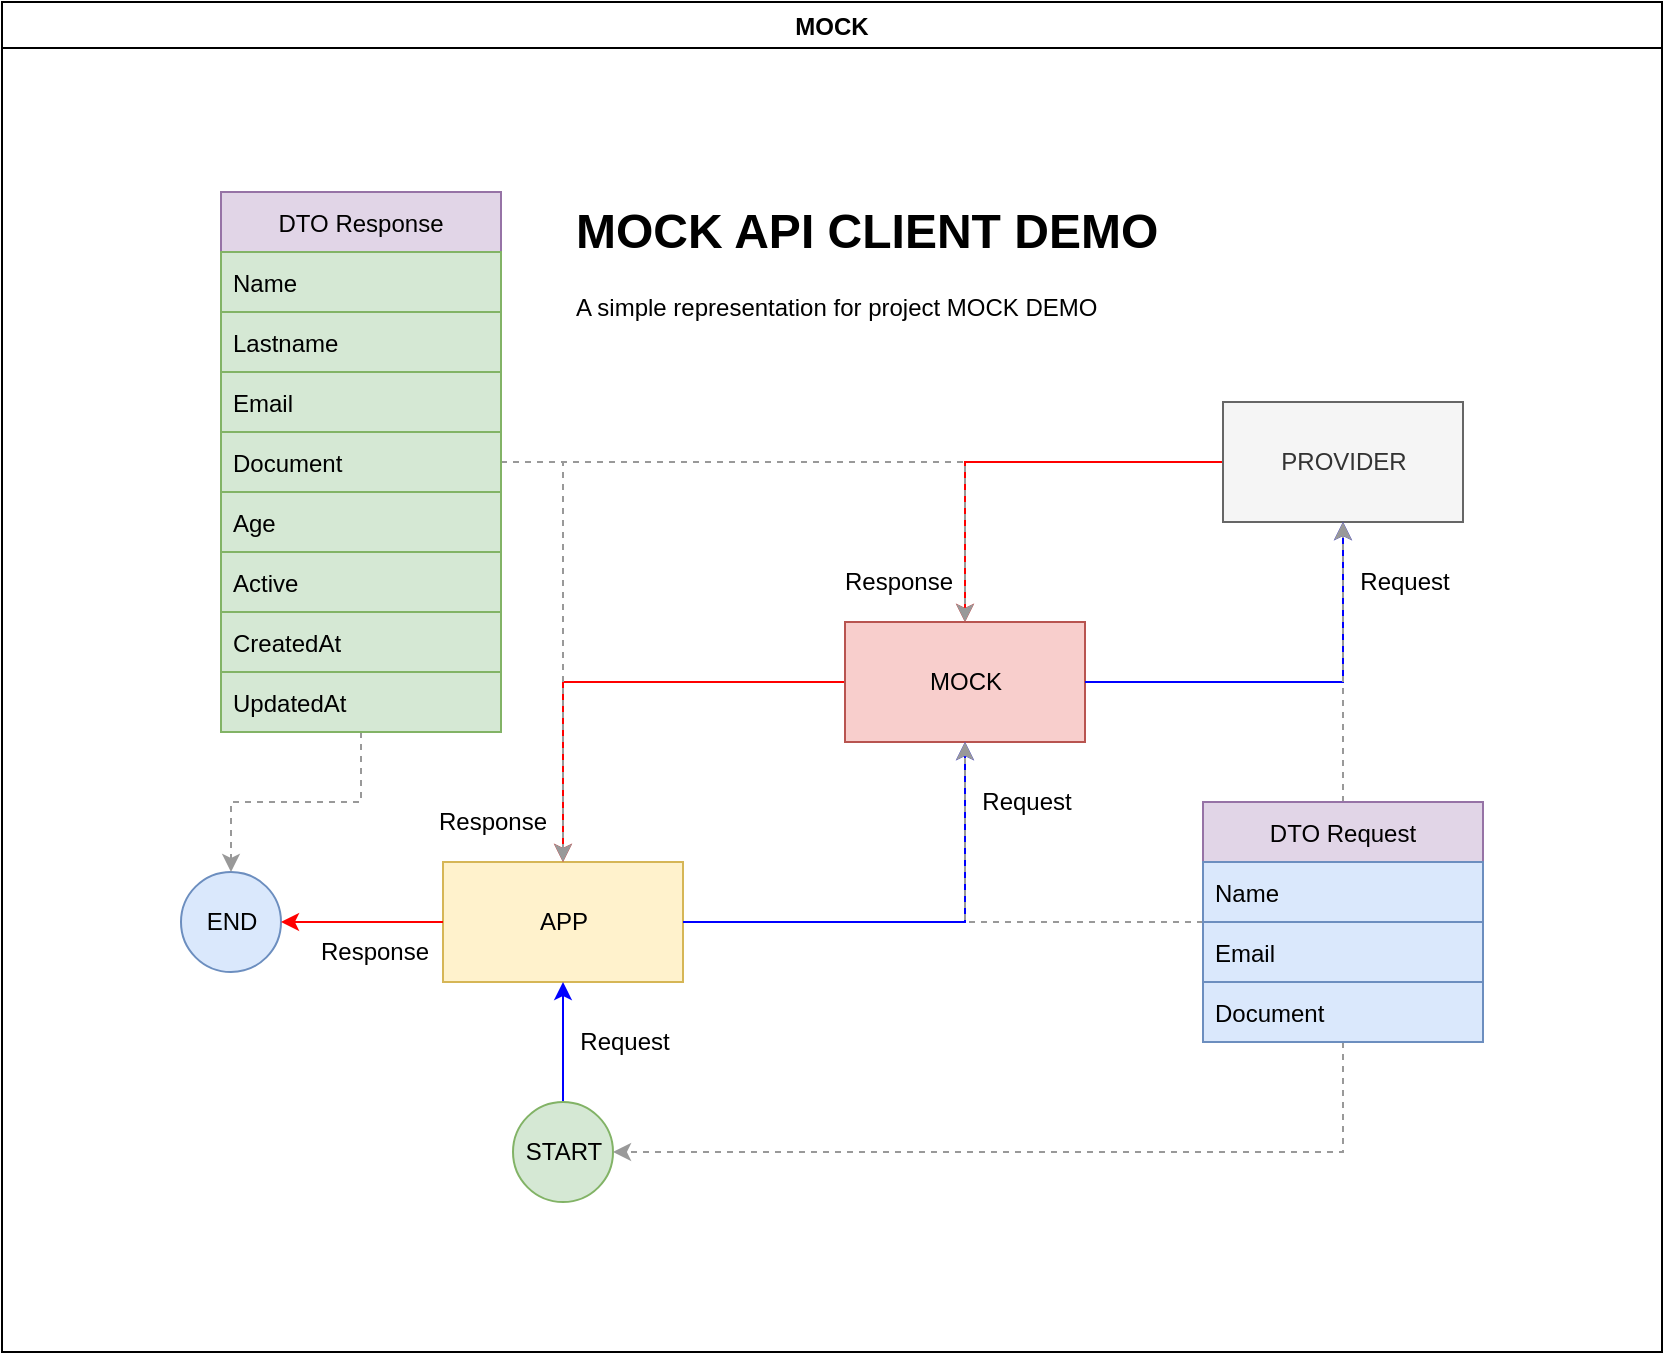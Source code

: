 <mxfile version="20.0.1" type="device"><diagram id="5mHkOINil10BoqurywKK" name="Page-1"><mxGraphModel dx="2429" dy="899" grid="1" gridSize="10" guides="1" tooltips="1" connect="1" arrows="1" fold="1" page="1" pageScale="1" pageWidth="827" pageHeight="1169" math="0" shadow="0"><root><mxCell id="0"/><mxCell id="1" parent="0"/><mxCell id="GiGOuoFvlB6u44-YPbgu-46" value="MOCK" style="swimlane;" vertex="1" parent="1"><mxGeometry x="-410" y="200" width="830" height="675" as="geometry"/></mxCell><mxCell id="GiGOuoFvlB6u44-YPbgu-1" value="APP" style="rounded=0;whiteSpace=wrap;html=1;fillColor=#fff2cc;strokeColor=#d6b656;" vertex="1" parent="GiGOuoFvlB6u44-YPbgu-46"><mxGeometry x="220.5" y="430" width="120" height="60" as="geometry"/></mxCell><mxCell id="GiGOuoFvlB6u44-YPbgu-7" style="edgeStyle=orthogonalEdgeStyle;rounded=0;orthogonalLoop=1;jettySize=auto;html=1;strokeColor=#FF0000;" edge="1" parent="GiGOuoFvlB6u44-YPbgu-46" source="GiGOuoFvlB6u44-YPbgu-2" target="GiGOuoFvlB6u44-YPbgu-1"><mxGeometry relative="1" as="geometry"/></mxCell><mxCell id="GiGOuoFvlB6u44-YPbgu-2" value="MOCK" style="rounded=0;whiteSpace=wrap;html=1;fillColor=#f8cecc;strokeColor=#b85450;" vertex="1" parent="GiGOuoFvlB6u44-YPbgu-46"><mxGeometry x="421.5" y="310" width="120" height="60" as="geometry"/></mxCell><mxCell id="GiGOuoFvlB6u44-YPbgu-3" value="" style="edgeStyle=orthogonalEdgeStyle;rounded=0;orthogonalLoop=1;jettySize=auto;html=1;strokeColor=#0000FF;" edge="1" parent="GiGOuoFvlB6u44-YPbgu-46" source="GiGOuoFvlB6u44-YPbgu-1" target="GiGOuoFvlB6u44-YPbgu-2"><mxGeometry relative="1" as="geometry"/></mxCell><mxCell id="GiGOuoFvlB6u44-YPbgu-6" style="edgeStyle=orthogonalEdgeStyle;rounded=0;orthogonalLoop=1;jettySize=auto;html=1;strokeColor=#FF0000;" edge="1" parent="GiGOuoFvlB6u44-YPbgu-46" source="GiGOuoFvlB6u44-YPbgu-4" target="GiGOuoFvlB6u44-YPbgu-2"><mxGeometry relative="1" as="geometry"><mxPoint x="550.5" y="240" as="targetPoint"/></mxGeometry></mxCell><mxCell id="GiGOuoFvlB6u44-YPbgu-4" value="PROVIDER" style="rounded=0;whiteSpace=wrap;html=1;fillColor=#f5f5f5;fontColor=#333333;strokeColor=#666666;" vertex="1" parent="GiGOuoFvlB6u44-YPbgu-46"><mxGeometry x="610.5" y="200" width="120" height="60" as="geometry"/></mxCell><mxCell id="GiGOuoFvlB6u44-YPbgu-5" value="" style="edgeStyle=orthogonalEdgeStyle;rounded=0;orthogonalLoop=1;jettySize=auto;html=1;strokeColor=#0000FF;" edge="1" parent="GiGOuoFvlB6u44-YPbgu-46" source="GiGOuoFvlB6u44-YPbgu-2" target="GiGOuoFvlB6u44-YPbgu-4"><mxGeometry relative="1" as="geometry"/></mxCell><mxCell id="GiGOuoFvlB6u44-YPbgu-12" style="edgeStyle=orthogonalEdgeStyle;rounded=0;orthogonalLoop=1;jettySize=auto;html=1;strokeColor=#0000FF;" edge="1" parent="GiGOuoFvlB6u44-YPbgu-46" source="GiGOuoFvlB6u44-YPbgu-10" target="GiGOuoFvlB6u44-YPbgu-1"><mxGeometry relative="1" as="geometry"/></mxCell><mxCell id="GiGOuoFvlB6u44-YPbgu-10" value="START" style="ellipse;whiteSpace=wrap;html=1;aspect=fixed;fillColor=#d5e8d4;strokeColor=#82b366;" vertex="1" parent="GiGOuoFvlB6u44-YPbgu-46"><mxGeometry x="255.5" y="550" width="50" height="50" as="geometry"/></mxCell><mxCell id="GiGOuoFvlB6u44-YPbgu-13" value="END" style="ellipse;whiteSpace=wrap;html=1;aspect=fixed;fillColor=#dae8fc;strokeColor=#6c8ebf;" vertex="1" parent="GiGOuoFvlB6u44-YPbgu-46"><mxGeometry x="89.5" y="435" width="50" height="50" as="geometry"/></mxCell><mxCell id="GiGOuoFvlB6u44-YPbgu-15" style="edgeStyle=orthogonalEdgeStyle;rounded=0;orthogonalLoop=1;jettySize=auto;html=1;strokeColor=#FF0000;" edge="1" parent="GiGOuoFvlB6u44-YPbgu-46" source="GiGOuoFvlB6u44-YPbgu-1" target="GiGOuoFvlB6u44-YPbgu-13"><mxGeometry relative="1" as="geometry"/></mxCell><mxCell id="GiGOuoFvlB6u44-YPbgu-16" value="Request" style="text;html=1;align=center;verticalAlign=middle;resizable=0;points=[];autosize=1;strokeColor=none;fillColor=none;" vertex="1" parent="GiGOuoFvlB6u44-YPbgu-46"><mxGeometry x="280.5" y="510" width="60" height="20" as="geometry"/></mxCell><mxCell id="GiGOuoFvlB6u44-YPbgu-17" value="Request" style="text;html=1;align=center;verticalAlign=middle;resizable=0;points=[];autosize=1;strokeColor=none;fillColor=none;" vertex="1" parent="GiGOuoFvlB6u44-YPbgu-46"><mxGeometry x="481.5" y="390" width="60" height="20" as="geometry"/></mxCell><mxCell id="GiGOuoFvlB6u44-YPbgu-18" value="Request" style="text;html=1;align=center;verticalAlign=middle;resizable=0;points=[];autosize=1;strokeColor=none;fillColor=none;" vertex="1" parent="GiGOuoFvlB6u44-YPbgu-46"><mxGeometry x="670.5" y="280" width="60" height="20" as="geometry"/></mxCell><mxCell id="GiGOuoFvlB6u44-YPbgu-19" value="Response" style="text;html=1;align=center;verticalAlign=middle;resizable=0;points=[];autosize=1;strokeColor=none;fillColor=none;" vertex="1" parent="GiGOuoFvlB6u44-YPbgu-46"><mxGeometry x="412.5" y="280" width="70" height="20" as="geometry"/></mxCell><mxCell id="GiGOuoFvlB6u44-YPbgu-20" value="Response" style="text;html=1;align=center;verticalAlign=middle;resizable=0;points=[];autosize=1;strokeColor=none;fillColor=none;" vertex="1" parent="GiGOuoFvlB6u44-YPbgu-46"><mxGeometry x="209.5" y="400" width="70" height="20" as="geometry"/></mxCell><mxCell id="GiGOuoFvlB6u44-YPbgu-21" value="Response" style="text;html=1;align=center;verticalAlign=middle;resizable=0;points=[];autosize=1;strokeColor=none;fillColor=none;" vertex="1" parent="GiGOuoFvlB6u44-YPbgu-46"><mxGeometry x="150.5" y="465" width="70" height="20" as="geometry"/></mxCell><mxCell id="GiGOuoFvlB6u44-YPbgu-30" style="edgeStyle=orthogonalEdgeStyle;rounded=0;orthogonalLoop=1;jettySize=auto;html=1;entryX=0.5;entryY=0;entryDx=0;entryDy=0;dashed=1;strokeColor=#999999;" edge="1" parent="GiGOuoFvlB6u44-YPbgu-46" source="GiGOuoFvlB6u44-YPbgu-22" target="GiGOuoFvlB6u44-YPbgu-2"><mxGeometry relative="1" as="geometry"/></mxCell><mxCell id="GiGOuoFvlB6u44-YPbgu-33" style="edgeStyle=orthogonalEdgeStyle;rounded=0;orthogonalLoop=1;jettySize=auto;html=1;entryX=0.5;entryY=0;entryDx=0;entryDy=0;exitX=1;exitY=0.5;exitDx=0;exitDy=0;dashed=1;strokeColor=#999999;" edge="1" parent="GiGOuoFvlB6u44-YPbgu-46" source="GiGOuoFvlB6u44-YPbgu-22" target="GiGOuoFvlB6u44-YPbgu-1"><mxGeometry relative="1" as="geometry"/></mxCell><mxCell id="GiGOuoFvlB6u44-YPbgu-43" style="edgeStyle=orthogonalEdgeStyle;rounded=0;orthogonalLoop=1;jettySize=auto;html=1;entryX=0.5;entryY=0;entryDx=0;entryDy=0;dashed=1;strokeColor=#999999;" edge="1" parent="GiGOuoFvlB6u44-YPbgu-46" source="GiGOuoFvlB6u44-YPbgu-22" target="GiGOuoFvlB6u44-YPbgu-13"><mxGeometry relative="1" as="geometry"/></mxCell><mxCell id="GiGOuoFvlB6u44-YPbgu-22" value="DTO Response" style="swimlane;fontStyle=0;childLayout=stackLayout;horizontal=1;startSize=30;horizontalStack=0;resizeParent=1;resizeParentMax=0;resizeLast=0;collapsible=1;marginBottom=0;fillColor=#e1d5e7;strokeColor=#9673a6;" vertex="1" parent="GiGOuoFvlB6u44-YPbgu-46"><mxGeometry x="109.5" y="95" width="140" height="270" as="geometry"/></mxCell><mxCell id="GiGOuoFvlB6u44-YPbgu-23" value="Name" style="text;strokeColor=#82b366;fillColor=#d5e8d4;align=left;verticalAlign=middle;spacingLeft=4;spacingRight=4;overflow=hidden;points=[[0,0.5],[1,0.5]];portConstraint=eastwest;rotatable=0;" vertex="1" parent="GiGOuoFvlB6u44-YPbgu-22"><mxGeometry y="30" width="140" height="30" as="geometry"/></mxCell><mxCell id="GiGOuoFvlB6u44-YPbgu-24" value="Lastname" style="text;strokeColor=#82b366;fillColor=#d5e8d4;align=left;verticalAlign=middle;spacingLeft=4;spacingRight=4;overflow=hidden;points=[[0,0.5],[1,0.5]];portConstraint=eastwest;rotatable=0;" vertex="1" parent="GiGOuoFvlB6u44-YPbgu-22"><mxGeometry y="60" width="140" height="30" as="geometry"/></mxCell><mxCell id="GiGOuoFvlB6u44-YPbgu-25" value="Email" style="text;strokeColor=#82b366;fillColor=#d5e8d4;align=left;verticalAlign=middle;spacingLeft=4;spacingRight=4;overflow=hidden;points=[[0,0.5],[1,0.5]];portConstraint=eastwest;rotatable=0;" vertex="1" parent="GiGOuoFvlB6u44-YPbgu-22"><mxGeometry y="90" width="140" height="30" as="geometry"/></mxCell><mxCell id="GiGOuoFvlB6u44-YPbgu-38" value="Document" style="text;strokeColor=#82b366;fillColor=#d5e8d4;align=left;verticalAlign=middle;spacingLeft=4;spacingRight=4;overflow=hidden;points=[[0,0.5],[1,0.5]];portConstraint=eastwest;rotatable=0;" vertex="1" parent="GiGOuoFvlB6u44-YPbgu-22"><mxGeometry y="120" width="140" height="30" as="geometry"/></mxCell><mxCell id="GiGOuoFvlB6u44-YPbgu-39" value="Age" style="text;strokeColor=#82b366;fillColor=#d5e8d4;align=left;verticalAlign=middle;spacingLeft=4;spacingRight=4;overflow=hidden;points=[[0,0.5],[1,0.5]];portConstraint=eastwest;rotatable=0;" vertex="1" parent="GiGOuoFvlB6u44-YPbgu-22"><mxGeometry y="150" width="140" height="30" as="geometry"/></mxCell><mxCell id="GiGOuoFvlB6u44-YPbgu-40" value="Active" style="text;strokeColor=#82b366;fillColor=#d5e8d4;align=left;verticalAlign=middle;spacingLeft=4;spacingRight=4;overflow=hidden;points=[[0,0.5],[1,0.5]];portConstraint=eastwest;rotatable=0;" vertex="1" parent="GiGOuoFvlB6u44-YPbgu-22"><mxGeometry y="180" width="140" height="30" as="geometry"/></mxCell><mxCell id="GiGOuoFvlB6u44-YPbgu-41" value="CreatedAt" style="text;strokeColor=#82b366;fillColor=#d5e8d4;align=left;verticalAlign=middle;spacingLeft=4;spacingRight=4;overflow=hidden;points=[[0,0.5],[1,0.5]];portConstraint=eastwest;rotatable=0;" vertex="1" parent="GiGOuoFvlB6u44-YPbgu-22"><mxGeometry y="210" width="140" height="30" as="geometry"/></mxCell><mxCell id="GiGOuoFvlB6u44-YPbgu-42" value="UpdatedAt" style="text;strokeColor=#82b366;fillColor=#d5e8d4;align=left;verticalAlign=middle;spacingLeft=4;spacingRight=4;overflow=hidden;points=[[0,0.5],[1,0.5]];portConstraint=eastwest;rotatable=0;" vertex="1" parent="GiGOuoFvlB6u44-YPbgu-22"><mxGeometry y="240" width="140" height="30" as="geometry"/></mxCell><mxCell id="GiGOuoFvlB6u44-YPbgu-31" style="edgeStyle=orthogonalEdgeStyle;rounded=0;orthogonalLoop=1;jettySize=auto;html=1;dashed=1;strokeColor=#999999;" edge="1" parent="GiGOuoFvlB6u44-YPbgu-46" source="GiGOuoFvlB6u44-YPbgu-26" target="GiGOuoFvlB6u44-YPbgu-2"><mxGeometry relative="1" as="geometry"/></mxCell><mxCell id="GiGOuoFvlB6u44-YPbgu-32" style="edgeStyle=orthogonalEdgeStyle;rounded=0;orthogonalLoop=1;jettySize=auto;html=1;entryX=0.5;entryY=1;entryDx=0;entryDy=0;dashed=1;strokeColor=#999999;" edge="1" parent="GiGOuoFvlB6u44-YPbgu-46" source="GiGOuoFvlB6u44-YPbgu-26" target="GiGOuoFvlB6u44-YPbgu-4"><mxGeometry relative="1" as="geometry"/></mxCell><mxCell id="GiGOuoFvlB6u44-YPbgu-44" style="edgeStyle=orthogonalEdgeStyle;rounded=0;orthogonalLoop=1;jettySize=auto;html=1;entryX=1;entryY=0.5;entryDx=0;entryDy=0;exitX=0.5;exitY=1;exitDx=0;exitDy=0;dashed=1;strokeColor=#999999;" edge="1" parent="GiGOuoFvlB6u44-YPbgu-46" source="GiGOuoFvlB6u44-YPbgu-26" target="GiGOuoFvlB6u44-YPbgu-10"><mxGeometry relative="1" as="geometry"/></mxCell><mxCell id="GiGOuoFvlB6u44-YPbgu-26" value="DTO Request" style="swimlane;fontStyle=0;childLayout=stackLayout;horizontal=1;startSize=30;horizontalStack=0;resizeParent=1;resizeParentMax=0;resizeLast=0;collapsible=1;marginBottom=0;fillColor=#e1d5e7;strokeColor=#9673a6;" vertex="1" parent="GiGOuoFvlB6u44-YPbgu-46"><mxGeometry x="600.5" y="400" width="140" height="120" as="geometry"/></mxCell><mxCell id="GiGOuoFvlB6u44-YPbgu-27" value="Name" style="text;strokeColor=#6c8ebf;fillColor=#dae8fc;align=left;verticalAlign=middle;spacingLeft=4;spacingRight=4;overflow=hidden;points=[[0,0.5],[1,0.5]];portConstraint=eastwest;rotatable=0;" vertex="1" parent="GiGOuoFvlB6u44-YPbgu-26"><mxGeometry y="30" width="140" height="30" as="geometry"/></mxCell><mxCell id="GiGOuoFvlB6u44-YPbgu-28" value="Email" style="text;strokeColor=#6c8ebf;fillColor=#dae8fc;align=left;verticalAlign=middle;spacingLeft=4;spacingRight=4;overflow=hidden;points=[[0,0.5],[1,0.5]];portConstraint=eastwest;rotatable=0;" vertex="1" parent="GiGOuoFvlB6u44-YPbgu-26"><mxGeometry y="60" width="140" height="30" as="geometry"/></mxCell><mxCell id="GiGOuoFvlB6u44-YPbgu-35" value="Document" style="text;strokeColor=#6c8ebf;fillColor=#dae8fc;align=left;verticalAlign=middle;spacingLeft=4;spacingRight=4;overflow=hidden;points=[[0,0.5],[1,0.5]];portConstraint=eastwest;rotatable=0;" vertex="1" parent="GiGOuoFvlB6u44-YPbgu-26"><mxGeometry y="90" width="140" height="30" as="geometry"/></mxCell><mxCell id="GiGOuoFvlB6u44-YPbgu-34" value="&lt;h1&gt;MOCK API CLIENT DEMO&lt;br&gt;&lt;/h1&gt;&lt;p&gt;A simple representation for project MOCK DEMO&lt;br&gt;&lt;/p&gt;" style="text;html=1;strokeColor=none;fillColor=none;spacing=5;spacingTop=-20;whiteSpace=wrap;overflow=hidden;rounded=0;" vertex="1" parent="GiGOuoFvlB6u44-YPbgu-46"><mxGeometry x="282" y="95" width="331" height="80" as="geometry"/></mxCell></root></mxGraphModel></diagram></mxfile>